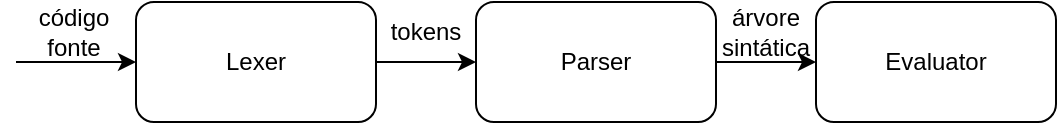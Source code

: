 <mxfile version="24.7.8">
  <diagram name="Page-1" id="HXnbzG_EBoavKSuRspMq">
    <mxGraphModel dx="876" dy="551" grid="1" gridSize="10" guides="1" tooltips="1" connect="1" arrows="1" fold="1" page="1" pageScale="1" pageWidth="850" pageHeight="1100" math="0" shadow="0">
      <root>
        <mxCell id="0" />
        <mxCell id="1" parent="0" />
        <mxCell id="cJHskQIvs8EpyE3wSIKQ-4" style="edgeStyle=orthogonalEdgeStyle;rounded=0;orthogonalLoop=1;jettySize=auto;html=1;exitX=1;exitY=0.5;exitDx=0;exitDy=0;entryX=0;entryY=0.5;entryDx=0;entryDy=0;" edge="1" parent="1" source="cJHskQIvs8EpyE3wSIKQ-1" target="cJHskQIvs8EpyE3wSIKQ-2">
          <mxGeometry relative="1" as="geometry" />
        </mxCell>
        <mxCell id="cJHskQIvs8EpyE3wSIKQ-1" value="Lexer" style="rounded=1;whiteSpace=wrap;html=1;" vertex="1" parent="1">
          <mxGeometry x="100" y="250" width="120" height="60" as="geometry" />
        </mxCell>
        <mxCell id="cJHskQIvs8EpyE3wSIKQ-5" style="edgeStyle=orthogonalEdgeStyle;rounded=0;orthogonalLoop=1;jettySize=auto;html=1;exitX=1;exitY=0.5;exitDx=0;exitDy=0;entryX=0;entryY=0.5;entryDx=0;entryDy=0;" edge="1" parent="1" source="cJHskQIvs8EpyE3wSIKQ-2" target="cJHskQIvs8EpyE3wSIKQ-3">
          <mxGeometry relative="1" as="geometry" />
        </mxCell>
        <mxCell id="cJHskQIvs8EpyE3wSIKQ-2" value="Parser" style="rounded=1;whiteSpace=wrap;html=1;" vertex="1" parent="1">
          <mxGeometry x="270" y="250" width="120" height="60" as="geometry" />
        </mxCell>
        <mxCell id="cJHskQIvs8EpyE3wSIKQ-3" value="Evaluator" style="rounded=1;whiteSpace=wrap;html=1;" vertex="1" parent="1">
          <mxGeometry x="440" y="250" width="120" height="60" as="geometry" />
        </mxCell>
        <mxCell id="cJHskQIvs8EpyE3wSIKQ-6" value="código fonte" style="text;html=1;align=center;verticalAlign=middle;whiteSpace=wrap;rounded=0;" vertex="1" parent="1">
          <mxGeometry x="50" y="250" width="38" height="30" as="geometry" />
        </mxCell>
        <mxCell id="cJHskQIvs8EpyE3wSIKQ-7" value="" style="endArrow=classic;html=1;rounded=0;entryX=0;entryY=0.5;entryDx=0;entryDy=0;" edge="1" parent="1" target="cJHskQIvs8EpyE3wSIKQ-1">
          <mxGeometry width="50" height="50" relative="1" as="geometry">
            <mxPoint x="40" y="280" as="sourcePoint" />
            <mxPoint x="450" y="260" as="targetPoint" />
          </mxGeometry>
        </mxCell>
        <mxCell id="cJHskQIvs8EpyE3wSIKQ-8" value="tokens" style="text;html=1;align=center;verticalAlign=middle;whiteSpace=wrap;rounded=0;" vertex="1" parent="1">
          <mxGeometry x="220" y="250" width="50" height="30" as="geometry" />
        </mxCell>
        <mxCell id="cJHskQIvs8EpyE3wSIKQ-9" value="árvore sintática" style="text;html=1;align=center;verticalAlign=middle;whiteSpace=wrap;rounded=0;" vertex="1" parent="1">
          <mxGeometry x="390" y="250" width="50" height="30" as="geometry" />
        </mxCell>
      </root>
    </mxGraphModel>
  </diagram>
</mxfile>
